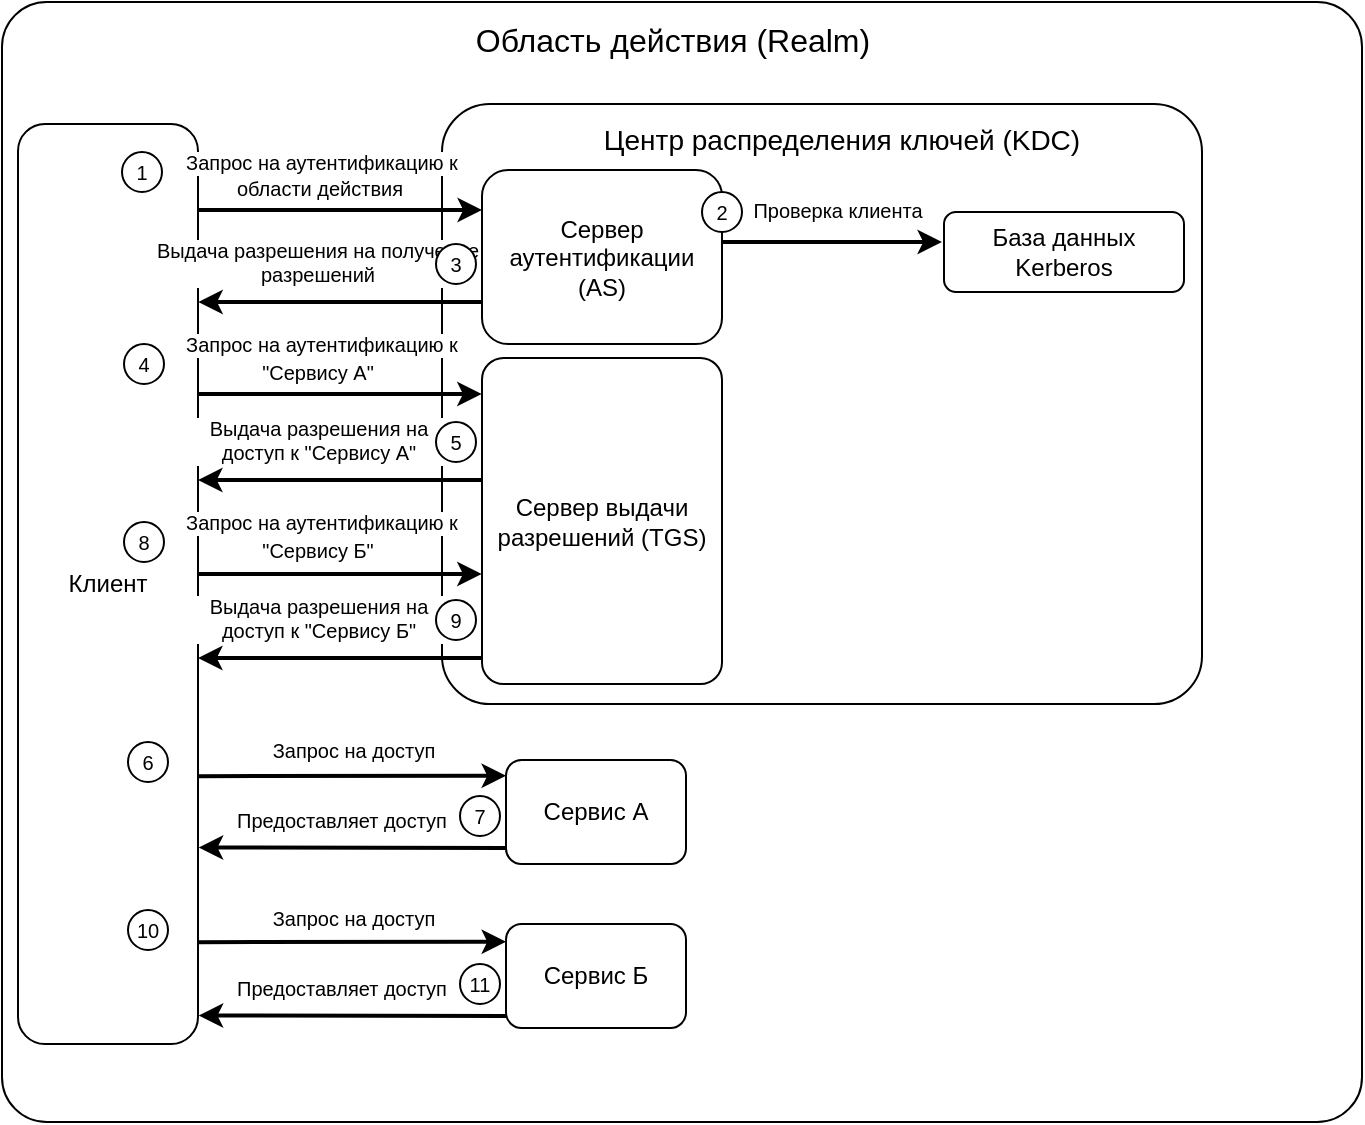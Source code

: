 <mxfile version="20.0.3" type="device"><diagram id="b_5lsmg1gz53mhFEBcnc" name="Page-1"><mxGraphModel dx="981" dy="538" grid="1" gridSize="10" guides="1" tooltips="1" connect="1" arrows="1" fold="1" page="1" pageScale="1" pageWidth="850" pageHeight="1100" math="0" shadow="0"><root><mxCell id="0"/><mxCell id="1" parent="0"/><mxCell id="EirE9S183Ov0ShrKrp67-13" value="" style="rounded=1;whiteSpace=wrap;html=1;arcSize=4;" vertex="1" parent="1"><mxGeometry x="50" y="89" width="680" height="560" as="geometry"/></mxCell><mxCell id="EirE9S183Ov0ShrKrp67-11" value="" style="rounded=1;whiteSpace=wrap;html=1;arcSize=8;" vertex="1" parent="1"><mxGeometry x="270" y="140" width="380" height="300" as="geometry"/></mxCell><mxCell id="EirE9S183Ov0ShrKrp67-1" value="Клиент" style="rounded=1;whiteSpace=wrap;html=1;" vertex="1" parent="1"><mxGeometry x="58" y="150" width="90" height="460" as="geometry"/></mxCell><mxCell id="EirE9S183Ov0ShrKrp67-3" value="Сервис А" style="rounded=1;whiteSpace=wrap;html=1;" vertex="1" parent="1"><mxGeometry x="302" y="468" width="90" height="52" as="geometry"/></mxCell><mxCell id="EirE9S183Ov0ShrKrp67-5" value="Сервер аутентификации (AS)" style="rounded=1;whiteSpace=wrap;html=1;" vertex="1" parent="1"><mxGeometry x="290" y="173" width="120" height="87" as="geometry"/></mxCell><mxCell id="EirE9S183Ov0ShrKrp67-8" value="Сервер выдачи разрешений (TGS)" style="rounded=1;whiteSpace=wrap;html=1;arcSize=9;" vertex="1" parent="1"><mxGeometry x="290" y="267" width="120" height="163" as="geometry"/></mxCell><mxCell id="EirE9S183Ov0ShrKrp67-9" value="База данных Kerberos" style="rounded=1;whiteSpace=wrap;html=1;" vertex="1" parent="1"><mxGeometry x="521" y="194" width="120" height="40" as="geometry"/></mxCell><mxCell id="EirE9S183Ov0ShrKrp67-12" value="Центр распределения ключей (KDC)" style="text;html=1;strokeColor=none;fillColor=none;align=center;verticalAlign=middle;whiteSpace=wrap;rounded=0;fontSize=14;" vertex="1" parent="1"><mxGeometry x="340" y="143" width="260" height="30" as="geometry"/></mxCell><mxCell id="EirE9S183Ov0ShrKrp67-14" value="Область действия (Realm)" style="text;html=1;strokeColor=none;fillColor=none;align=center;verticalAlign=middle;whiteSpace=wrap;rounded=0;fontSize=16;" vertex="1" parent="1"><mxGeometry x="271" y="93" width="229" height="30" as="geometry"/></mxCell><mxCell id="EirE9S183Ov0ShrKrp67-17" value="Запрос на аутентификацию к" style="text;html=1;strokeColor=none;fillColor=none;align=center;verticalAlign=middle;whiteSpace=wrap;rounded=0;fontSize=10;labelBackgroundColor=default;" vertex="1" parent="1"><mxGeometry x="130" y="154" width="160" height="30" as="geometry"/></mxCell><mxCell id="EirE9S183Ov0ShrKrp67-18" value="области действия" style="text;html=1;strokeColor=none;fillColor=none;align=center;verticalAlign=middle;whiteSpace=wrap;rounded=0;labelBackgroundColor=default;fontSize=10;" vertex="1" parent="1"><mxGeometry x="153" y="167" width="112" height="30" as="geometry"/></mxCell><mxCell id="EirE9S183Ov0ShrKrp67-21" value="1" style="ellipse;whiteSpace=wrap;html=1;aspect=fixed;labelBackgroundColor=default;fontSize=10;" vertex="1" parent="1"><mxGeometry x="110" y="164" width="20" height="20" as="geometry"/></mxCell><mxCell id="EirE9S183Ov0ShrKrp67-24" value="Проверка клиента" style="text;html=1;strokeColor=none;fillColor=none;align=center;verticalAlign=middle;whiteSpace=wrap;rounded=0;labelBackgroundColor=default;fontSize=10;" vertex="1" parent="1"><mxGeometry x="412" y="178" width="112" height="30" as="geometry"/></mxCell><mxCell id="EirE9S183Ov0ShrKrp67-25" value="2" style="ellipse;whiteSpace=wrap;html=1;aspect=fixed;labelBackgroundColor=default;fontSize=10;" vertex="1" parent="1"><mxGeometry x="400" y="184" width="20" height="20" as="geometry"/></mxCell><mxCell id="EirE9S183Ov0ShrKrp67-29" value="" style="endArrow=classic;html=1;rounded=1;fontSize=10;fillColor=default;exitX=0.995;exitY=0.298;exitDx=0;exitDy=0;exitPerimeter=0;orthogonal=0;fixDash=0;strokeWidth=2;" edge="1" parent="1"><mxGeometry width="50" height="50" relative="1" as="geometry"><mxPoint x="148.14" y="193.0" as="sourcePoint"/><mxPoint x="290" y="193" as="targetPoint"/></mxGeometry></mxCell><mxCell id="EirE9S183Ov0ShrKrp67-30" value="" style="endArrow=classic;html=1;rounded=1;fontSize=10;fillColor=default;orthogonal=0;fixDash=0;strokeWidth=2;" edge="1" parent="1"><mxGeometry width="50" height="50" relative="1" as="geometry"><mxPoint x="410" y="209" as="sourcePoint"/><mxPoint x="520" y="209" as="targetPoint"/></mxGeometry></mxCell><mxCell id="EirE9S183Ov0ShrKrp67-31" value="" style="endArrow=classic;html=1;rounded=1;fontSize=10;fillColor=default;exitX=0.995;exitY=0.298;exitDx=0;exitDy=0;exitPerimeter=0;orthogonal=0;fixDash=0;strokeWidth=2;" edge="1" parent="1"><mxGeometry width="50" height="50" relative="1" as="geometry"><mxPoint x="290" y="239" as="sourcePoint"/><mxPoint x="148.14" y="239" as="targetPoint"/></mxGeometry></mxCell><mxCell id="EirE9S183Ov0ShrKrp67-33" value="Выдача разрешения на получение разрешений" style="text;html=1;strokeColor=none;fillColor=none;align=center;verticalAlign=middle;whiteSpace=wrap;rounded=0;labelBackgroundColor=default;fontSize=10;" vertex="1" parent="1"><mxGeometry x="126" y="204" width="164" height="30" as="geometry"/></mxCell><mxCell id="EirE9S183Ov0ShrKrp67-34" value="3" style="ellipse;whiteSpace=wrap;html=1;aspect=fixed;labelBackgroundColor=default;fontSize=10;" vertex="1" parent="1"><mxGeometry x="267" y="210" width="20" height="20" as="geometry"/></mxCell><mxCell id="EirE9S183Ov0ShrKrp67-35" value="" style="endArrow=classic;html=1;rounded=1;fontSize=10;fillColor=default;exitX=0.995;exitY=0.298;exitDx=0;exitDy=0;exitPerimeter=0;orthogonal=0;fixDash=0;strokeWidth=2;" edge="1" parent="1"><mxGeometry width="50" height="50" relative="1" as="geometry"><mxPoint x="148" y="285" as="sourcePoint"/><mxPoint x="289.86" y="285" as="targetPoint"/></mxGeometry></mxCell><mxCell id="EirE9S183Ov0ShrKrp67-36" value="Запрос на аутентификацию к" style="text;html=1;strokeColor=none;fillColor=none;align=center;verticalAlign=middle;whiteSpace=wrap;rounded=0;fontSize=10;labelBackgroundColor=default;" vertex="1" parent="1"><mxGeometry x="130" y="245" width="160" height="30" as="geometry"/></mxCell><mxCell id="EirE9S183Ov0ShrKrp67-38" value="&quot;Сервису А&quot;" style="text;html=1;strokeColor=none;fillColor=none;align=center;verticalAlign=middle;whiteSpace=wrap;rounded=0;labelBackgroundColor=default;fontSize=10;" vertex="1" parent="1"><mxGeometry x="152" y="259" width="112" height="30" as="geometry"/></mxCell><mxCell id="EirE9S183Ov0ShrKrp67-39" value="4" style="ellipse;whiteSpace=wrap;html=1;aspect=fixed;labelBackgroundColor=default;fontSize=10;" vertex="1" parent="1"><mxGeometry x="111" y="260" width="20" height="20" as="geometry"/></mxCell><mxCell id="EirE9S183Ov0ShrKrp67-42" value="Выдача разрешения на доступ к &quot;Сервису А&quot;" style="text;html=1;strokeColor=none;fillColor=none;align=center;verticalAlign=middle;whiteSpace=wrap;rounded=0;labelBackgroundColor=default;fontSize=10;" vertex="1" parent="1"><mxGeometry x="137" y="293" width="143" height="30" as="geometry"/></mxCell><mxCell id="EirE9S183Ov0ShrKrp67-41" value="5" style="ellipse;whiteSpace=wrap;html=1;aspect=fixed;labelBackgroundColor=default;fontSize=10;" vertex="1" parent="1"><mxGeometry x="267" y="299" width="20" height="20" as="geometry"/></mxCell><mxCell id="EirE9S183Ov0ShrKrp67-43" value="" style="endArrow=classic;html=1;rounded=1;fontSize=10;fillColor=default;exitX=0.995;exitY=0.298;exitDx=0;exitDy=0;exitPerimeter=0;orthogonal=0;fixDash=0;strokeWidth=2;" edge="1" parent="1"><mxGeometry width="50" height="50" relative="1" as="geometry"><mxPoint x="289.86" y="328" as="sourcePoint"/><mxPoint x="148" y="328" as="targetPoint"/></mxGeometry></mxCell><mxCell id="EirE9S183Ov0ShrKrp67-45" value="" style="endArrow=classic;html=1;rounded=1;fontSize=10;fillColor=default;orthogonal=0;fixDash=0;strokeWidth=2;entryX=0;entryY=0.25;entryDx=0;entryDy=0;exitX=0.147;exitY=0.679;exitDx=0;exitDy=0;exitPerimeter=0;" edge="1" parent="1"><mxGeometry width="50" height="50" relative="1" as="geometry"><mxPoint x="148.0" y="476.1" as="sourcePoint"/><mxPoint x="302.04" y="475.86" as="targetPoint"/></mxGeometry></mxCell><mxCell id="EirE9S183Ov0ShrKrp67-46" value="" style="endArrow=classic;html=1;rounded=1;fontSize=10;fillColor=default;orthogonal=0;fixDash=0;strokeWidth=2;entryX=1.004;entryY=0.756;entryDx=0;entryDy=0;entryPerimeter=0;" edge="1" parent="1"><mxGeometry width="50" height="50" relative="1" as="geometry"><mxPoint x="302" y="512" as="sourcePoint"/><mxPoint x="148.36" y="511.76" as="targetPoint"/></mxGeometry></mxCell><mxCell id="EirE9S183Ov0ShrKrp67-47" value="6" style="ellipse;whiteSpace=wrap;html=1;aspect=fixed;labelBackgroundColor=default;fontSize=10;" vertex="1" parent="1"><mxGeometry x="113" y="459" width="20" height="20" as="geometry"/></mxCell><mxCell id="EirE9S183Ov0ShrKrp67-48" value="Запрос на доступ" style="text;html=1;strokeColor=none;fillColor=none;align=center;verticalAlign=middle;whiteSpace=wrap;rounded=0;labelBackgroundColor=default;fontSize=10;rotation=0;" vertex="1" parent="1"><mxGeometry x="136" y="455" width="180" height="16" as="geometry"/></mxCell><mxCell id="EirE9S183Ov0ShrKrp67-49" value="7" style="ellipse;whiteSpace=wrap;html=1;aspect=fixed;labelBackgroundColor=default;fontSize=10;" vertex="1" parent="1"><mxGeometry x="279" y="486" width="20" height="20" as="geometry"/></mxCell><mxCell id="EirE9S183Ov0ShrKrp67-51" value="Предоставляет доступ" style="text;html=1;strokeColor=none;fillColor=none;align=center;verticalAlign=middle;whiteSpace=wrap;rounded=0;labelBackgroundColor=default;fontSize=10;rotation=0;" vertex="1" parent="1"><mxGeometry x="130" y="490" width="180" height="16" as="geometry"/></mxCell><mxCell id="EirE9S183Ov0ShrKrp67-52" value="Запрос на аутентификацию к" style="text;html=1;strokeColor=none;fillColor=none;align=center;verticalAlign=middle;whiteSpace=wrap;rounded=0;fontSize=10;labelBackgroundColor=default;" vertex="1" parent="1"><mxGeometry x="130" y="334" width="160" height="30" as="geometry"/></mxCell><mxCell id="EirE9S183Ov0ShrKrp67-53" value="&quot;Сервису Б&quot;" style="text;html=1;strokeColor=none;fillColor=none;align=center;verticalAlign=middle;whiteSpace=wrap;rounded=0;labelBackgroundColor=default;fontSize=10;" vertex="1" parent="1"><mxGeometry x="152" y="348" width="112" height="30" as="geometry"/></mxCell><mxCell id="EirE9S183Ov0ShrKrp67-54" value="8" style="ellipse;whiteSpace=wrap;html=1;aspect=fixed;labelBackgroundColor=default;fontSize=10;" vertex="1" parent="1"><mxGeometry x="111" y="349" width="20" height="20" as="geometry"/></mxCell><mxCell id="EirE9S183Ov0ShrKrp67-55" value="Выдача разрешения на доступ к &quot;Сервису Б&quot;" style="text;html=1;strokeColor=none;fillColor=none;align=center;verticalAlign=middle;whiteSpace=wrap;rounded=0;labelBackgroundColor=default;fontSize=10;" vertex="1" parent="1"><mxGeometry x="137" y="382" width="143" height="30" as="geometry"/></mxCell><mxCell id="EirE9S183Ov0ShrKrp67-56" value="9" style="ellipse;whiteSpace=wrap;html=1;aspect=fixed;labelBackgroundColor=default;fontSize=10;" vertex="1" parent="1"><mxGeometry x="267" y="388" width="20" height="20" as="geometry"/></mxCell><mxCell id="EirE9S183Ov0ShrKrp67-57" value="" style="endArrow=classic;html=1;rounded=1;fontSize=10;fillColor=default;exitX=0.995;exitY=0.298;exitDx=0;exitDy=0;exitPerimeter=0;orthogonal=0;fixDash=0;strokeWidth=2;" edge="1" parent="1"><mxGeometry width="50" height="50" relative="1" as="geometry"><mxPoint x="289.86" y="417" as="sourcePoint"/><mxPoint x="148" y="417" as="targetPoint"/></mxGeometry></mxCell><mxCell id="EirE9S183Ov0ShrKrp67-58" value="Сервис Б" style="rounded=1;whiteSpace=wrap;html=1;" vertex="1" parent="1"><mxGeometry x="302" y="550" width="90" height="52" as="geometry"/></mxCell><mxCell id="EirE9S183Ov0ShrKrp67-59" value="" style="endArrow=classic;html=1;rounded=1;fontSize=10;fillColor=default;exitX=0.995;exitY=0.298;exitDx=0;exitDy=0;exitPerimeter=0;orthogonal=0;fixDash=0;strokeWidth=2;" edge="1" parent="1"><mxGeometry width="50" height="50" relative="1" as="geometry"><mxPoint x="148" y="375" as="sourcePoint"/><mxPoint x="289.86" y="375" as="targetPoint"/></mxGeometry></mxCell><mxCell id="EirE9S183Ov0ShrKrp67-60" value="" style="endArrow=classic;html=1;rounded=1;fontSize=10;fillColor=default;orthogonal=0;fixDash=0;strokeWidth=2;entryX=1.004;entryY=0.756;entryDx=0;entryDy=0;entryPerimeter=0;" edge="1" parent="1"><mxGeometry width="50" height="50" relative="1" as="geometry"><mxPoint x="302" y="596" as="sourcePoint"/><mxPoint x="148.36" y="595.76" as="targetPoint"/></mxGeometry></mxCell><mxCell id="EirE9S183Ov0ShrKrp67-61" value="10" style="ellipse;whiteSpace=wrap;html=1;aspect=fixed;labelBackgroundColor=default;fontSize=10;" vertex="1" parent="1"><mxGeometry x="113" y="543" width="20" height="20" as="geometry"/></mxCell><mxCell id="EirE9S183Ov0ShrKrp67-62" value="Запрос на доступ" style="text;html=1;strokeColor=none;fillColor=none;align=center;verticalAlign=middle;whiteSpace=wrap;rounded=0;labelBackgroundColor=default;fontSize=10;rotation=0;" vertex="1" parent="1"><mxGeometry x="136" y="539" width="180" height="16" as="geometry"/></mxCell><mxCell id="EirE9S183Ov0ShrKrp67-63" value="11" style="ellipse;whiteSpace=wrap;html=1;aspect=fixed;labelBackgroundColor=default;fontSize=10;" vertex="1" parent="1"><mxGeometry x="279" y="570" width="20" height="20" as="geometry"/></mxCell><mxCell id="EirE9S183Ov0ShrKrp67-64" value="Предоставляет доступ" style="text;html=1;strokeColor=none;fillColor=none;align=center;verticalAlign=middle;whiteSpace=wrap;rounded=0;labelBackgroundColor=default;fontSize=10;rotation=0;" vertex="1" parent="1"><mxGeometry x="130" y="574" width="180" height="16" as="geometry"/></mxCell><mxCell id="EirE9S183Ov0ShrKrp67-65" value="" style="endArrow=classic;html=1;rounded=1;fontSize=10;fillColor=default;orthogonal=0;fixDash=0;strokeWidth=2;entryX=0;entryY=0.25;entryDx=0;entryDy=0;exitX=0.147;exitY=0.679;exitDx=0;exitDy=0;exitPerimeter=0;" edge="1" parent="1"><mxGeometry width="50" height="50" relative="1" as="geometry"><mxPoint x="148" y="559.1" as="sourcePoint"/><mxPoint x="302.04" y="558.86" as="targetPoint"/></mxGeometry></mxCell></root></mxGraphModel></diagram></mxfile>